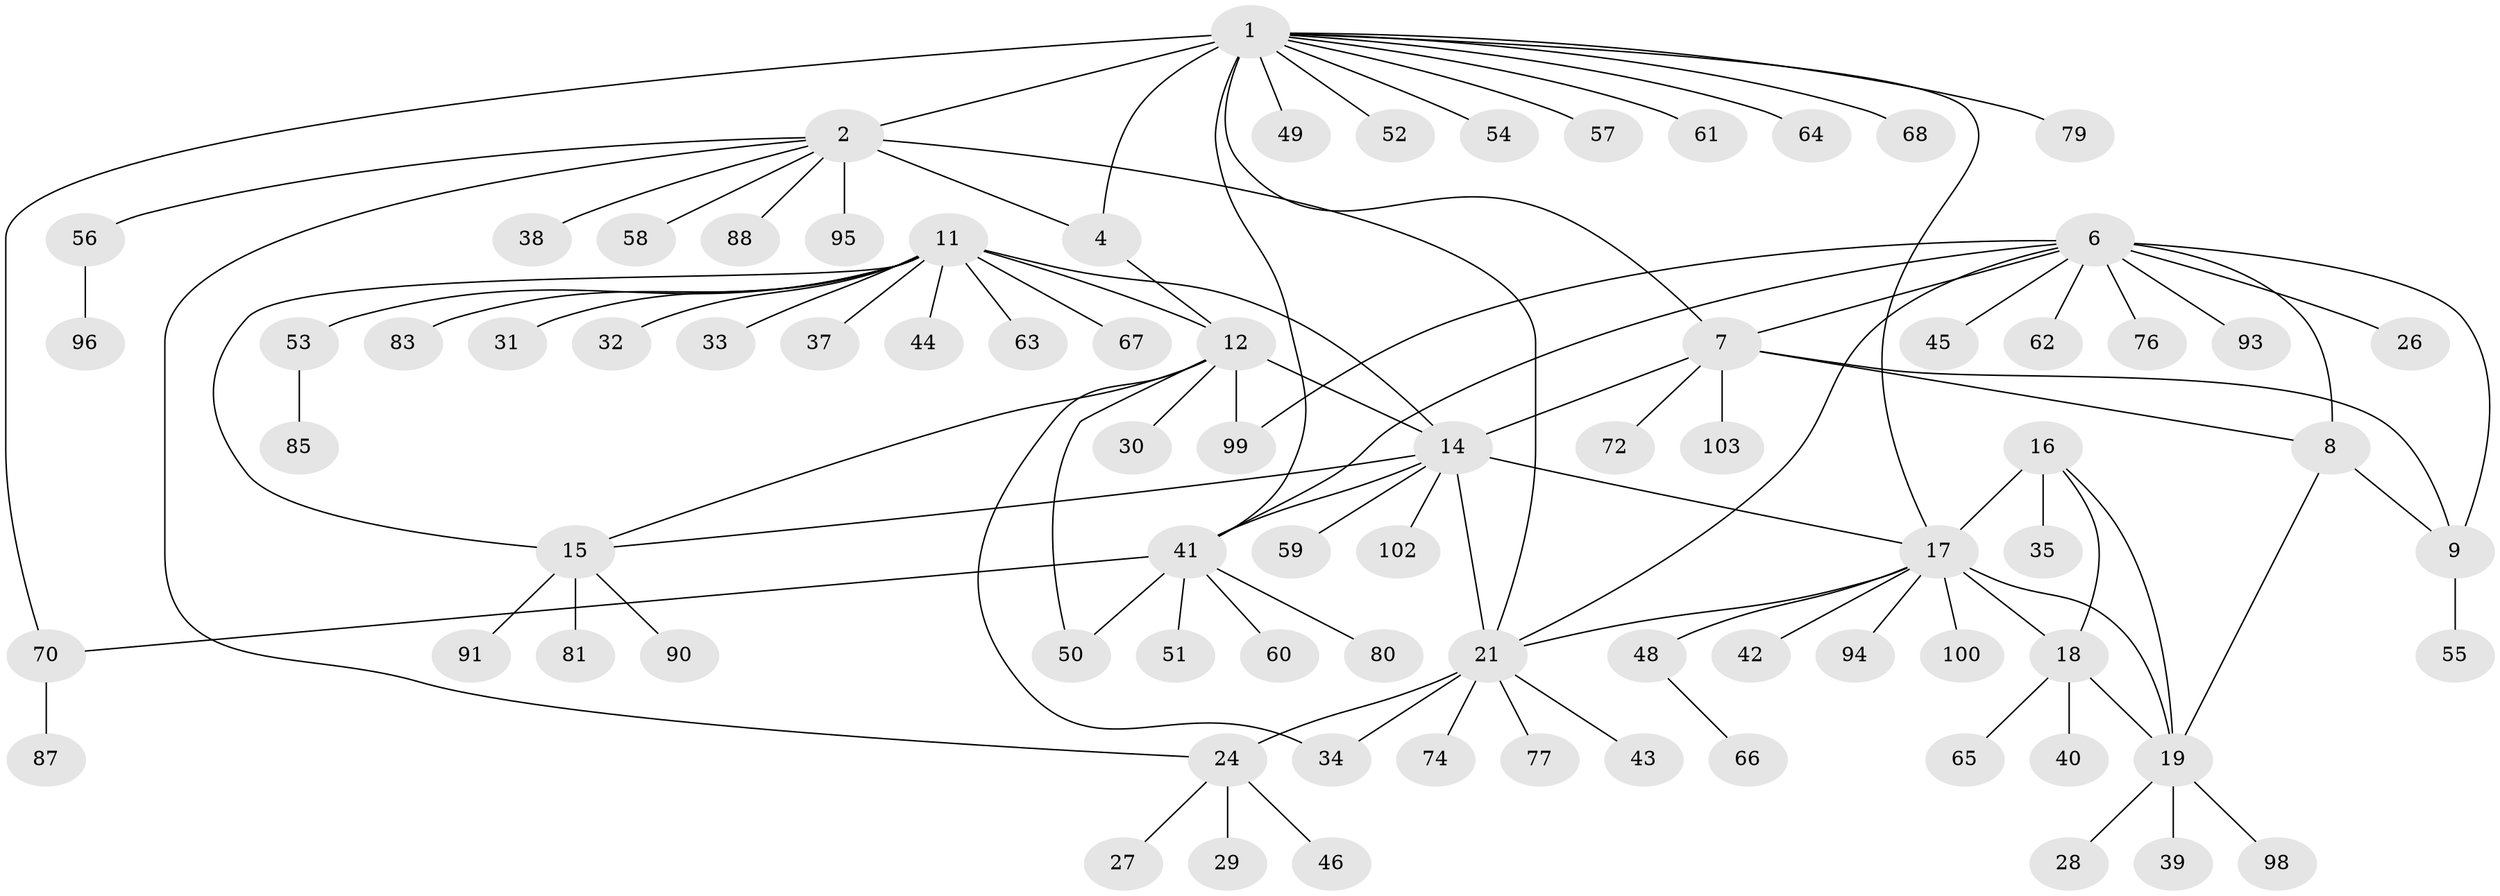 // Generated by graph-tools (version 1.1) at 2025/52/02/27/25 19:52:15]
// undirected, 81 vertices, 103 edges
graph export_dot {
graph [start="1"]
  node [color=gray90,style=filled];
  1 [super="+3"];
  2 [super="+22"];
  4 [super="+5"];
  6 [super="+10"];
  7 [super="+36"];
  8 [super="+78"];
  9 [super="+86"];
  11 [super="+13"];
  12 [super="+71"];
  14 [super="+101"];
  15 [super="+69"];
  16;
  17 [super="+20"];
  18 [super="+84"];
  19 [super="+75"];
  21 [super="+23"];
  24 [super="+25"];
  26;
  27;
  28;
  29;
  30;
  31;
  32;
  33;
  34;
  35;
  37;
  38;
  39;
  40;
  41 [super="+47"];
  42;
  43;
  44;
  45;
  46;
  48 [super="+82"];
  49;
  50;
  51;
  52;
  53;
  54;
  55;
  56;
  57 [super="+92"];
  58;
  59;
  60;
  61 [super="+73"];
  62;
  63;
  64;
  65;
  66;
  67;
  68;
  70 [super="+89"];
  72;
  74;
  76;
  77;
  79;
  80;
  81;
  83;
  85;
  87;
  88 [super="+97"];
  90;
  91;
  93;
  94;
  95;
  96;
  98;
  99;
  100;
  102;
  103;
  1 -- 2 [weight=2];
  1 -- 4 [weight=4];
  1 -- 7;
  1 -- 41;
  1 -- 52;
  1 -- 54;
  1 -- 57;
  1 -- 61;
  1 -- 64;
  1 -- 68;
  1 -- 70;
  1 -- 79;
  1 -- 49;
  1 -- 17;
  2 -- 4 [weight=2];
  2 -- 38;
  2 -- 88;
  2 -- 56;
  2 -- 21 [weight=2];
  2 -- 24 [weight=2];
  2 -- 58;
  2 -- 95;
  4 -- 12;
  6 -- 7 [weight=2];
  6 -- 8 [weight=2];
  6 -- 9 [weight=2];
  6 -- 21;
  6 -- 45;
  6 -- 99;
  6 -- 76;
  6 -- 26;
  6 -- 93;
  6 -- 62;
  6 -- 41;
  7 -- 8;
  7 -- 9;
  7 -- 14 [weight=2];
  7 -- 72;
  7 -- 103;
  8 -- 9;
  8 -- 19;
  9 -- 55;
  11 -- 12 [weight=2];
  11 -- 14 [weight=2];
  11 -- 15 [weight=2];
  11 -- 32;
  11 -- 44;
  11 -- 53;
  11 -- 83;
  11 -- 33;
  11 -- 67;
  11 -- 37;
  11 -- 31;
  11 -- 63;
  12 -- 14;
  12 -- 15;
  12 -- 30;
  12 -- 34;
  12 -- 99;
  12 -- 50;
  14 -- 15;
  14 -- 41;
  14 -- 59;
  14 -- 102;
  14 -- 21;
  14 -- 17;
  15 -- 81;
  15 -- 90;
  15 -- 91;
  16 -- 17 [weight=2];
  16 -- 18;
  16 -- 19;
  16 -- 35;
  17 -- 18 [weight=2];
  17 -- 19 [weight=2];
  17 -- 42;
  17 -- 94;
  17 -- 100;
  17 -- 48;
  17 -- 21;
  18 -- 19;
  18 -- 40;
  18 -- 65;
  19 -- 28;
  19 -- 39;
  19 -- 98;
  21 -- 24 [weight=4];
  21 -- 34;
  21 -- 74;
  21 -- 77;
  21 -- 43;
  24 -- 29;
  24 -- 46;
  24 -- 27;
  41 -- 60;
  41 -- 70;
  41 -- 80;
  41 -- 50;
  41 -- 51;
  48 -- 66;
  53 -- 85;
  56 -- 96;
  70 -- 87;
}
